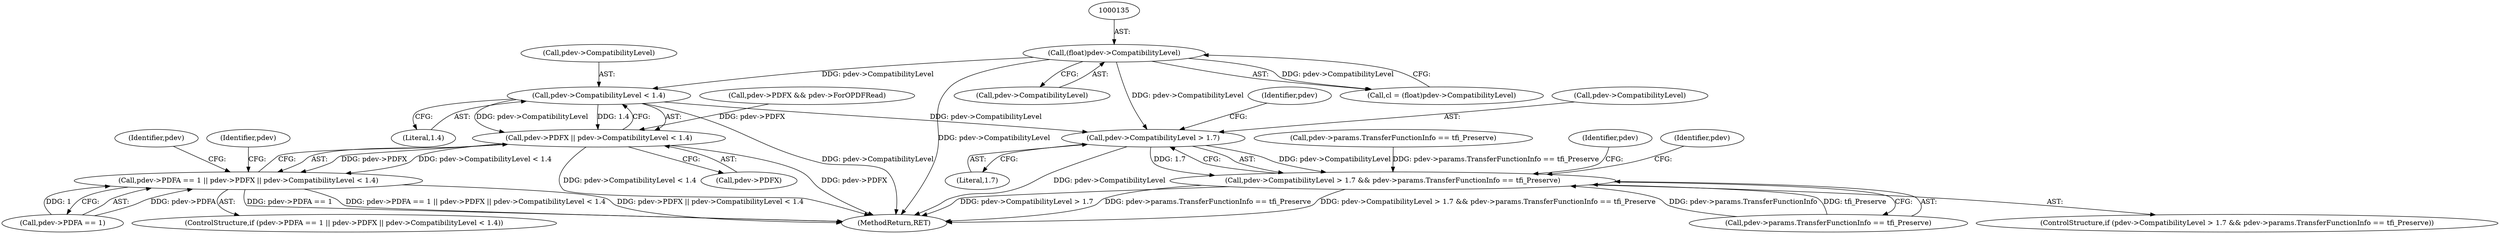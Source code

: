 digraph "0_ghostscript_c3476dde7743761a4e1d39a631716199b696b880@pointer" {
"1000830" [label="(Call,pdev->CompatibilityLevel < 1.4)"];
"1000134" [label="(Call,(float)pdev->CompatibilityLevel)"];
"1000826" [label="(Call,pdev->PDFX || pdev->CompatibilityLevel < 1.4)"];
"1000820" [label="(Call,pdev->PDFA == 1 || pdev->PDFX || pdev->CompatibilityLevel < 1.4)"];
"1000969" [label="(Call,pdev->CompatibilityLevel > 1.7)"];
"1000968" [label="(Call,pdev->CompatibilityLevel > 1.7 && pdev->params.TransferFunctionInfo == tfi_Preserve)"];
"1000134" [label="(Call,(float)pdev->CompatibilityLevel)"];
"1000136" [label="(Call,pdev->CompatibilityLevel)"];
"1000977" [label="(Identifier,pdev)"];
"1000848" [label="(Identifier,pdev)"];
"1000968" [label="(Call,pdev->CompatibilityLevel > 1.7 && pdev->params.TransferFunctionInfo == tfi_Preserve)"];
"1000132" [label="(Call,cl = (float)pdev->CompatibilityLevel)"];
"1001551" [label="(MethodReturn,RET)"];
"1000519" [label="(Call,pdev->params.TransferFunctionInfo == tfi_Preserve)"];
"1000821" [label="(Call,pdev->PDFA == 1)"];
"1000834" [label="(Literal,1.4)"];
"1000830" [label="(Call,pdev->CompatibilityLevel < 1.4)"];
"1000831" [label="(Call,pdev->CompatibilityLevel)"];
"1000969" [label="(Call,pdev->CompatibilityLevel > 1.7)"];
"1000985" [label="(Identifier,pdev)"];
"1000974" [label="(Call,pdev->params.TransferFunctionInfo == tfi_Preserve)"];
"1000819" [label="(ControlStructure,if (pdev->PDFA == 1 || pdev->PDFX || pdev->CompatibilityLevel < 1.4))"];
"1000967" [label="(ControlStructure,if (pdev->CompatibilityLevel > 1.7 && pdev->params.TransferFunctionInfo == tfi_Preserve))"];
"1000820" [label="(Call,pdev->PDFA == 1 || pdev->PDFX || pdev->CompatibilityLevel < 1.4)"];
"1000973" [label="(Literal,1.7)"];
"1000782" [label="(Call,pdev->PDFX && pdev->ForOPDFRead)"];
"1000970" [label="(Call,pdev->CompatibilityLevel)"];
"1000997" [label="(Identifier,pdev)"];
"1000827" [label="(Call,pdev->PDFX)"];
"1000838" [label="(Identifier,pdev)"];
"1000826" [label="(Call,pdev->PDFX || pdev->CompatibilityLevel < 1.4)"];
"1000830" -> "1000826"  [label="AST: "];
"1000830" -> "1000834"  [label="CFG: "];
"1000831" -> "1000830"  [label="AST: "];
"1000834" -> "1000830"  [label="AST: "];
"1000826" -> "1000830"  [label="CFG: "];
"1000830" -> "1001551"  [label="DDG: pdev->CompatibilityLevel"];
"1000830" -> "1000826"  [label="DDG: pdev->CompatibilityLevel"];
"1000830" -> "1000826"  [label="DDG: 1.4"];
"1000134" -> "1000830"  [label="DDG: pdev->CompatibilityLevel"];
"1000830" -> "1000969"  [label="DDG: pdev->CompatibilityLevel"];
"1000134" -> "1000132"  [label="AST: "];
"1000134" -> "1000136"  [label="CFG: "];
"1000135" -> "1000134"  [label="AST: "];
"1000136" -> "1000134"  [label="AST: "];
"1000132" -> "1000134"  [label="CFG: "];
"1000134" -> "1001551"  [label="DDG: pdev->CompatibilityLevel"];
"1000134" -> "1000132"  [label="DDG: pdev->CompatibilityLevel"];
"1000134" -> "1000969"  [label="DDG: pdev->CompatibilityLevel"];
"1000826" -> "1000820"  [label="AST: "];
"1000826" -> "1000827"  [label="CFG: "];
"1000827" -> "1000826"  [label="AST: "];
"1000820" -> "1000826"  [label="CFG: "];
"1000826" -> "1001551"  [label="DDG: pdev->PDFX"];
"1000826" -> "1001551"  [label="DDG: pdev->CompatibilityLevel < 1.4"];
"1000826" -> "1000820"  [label="DDG: pdev->PDFX"];
"1000826" -> "1000820"  [label="DDG: pdev->CompatibilityLevel < 1.4"];
"1000782" -> "1000826"  [label="DDG: pdev->PDFX"];
"1000820" -> "1000819"  [label="AST: "];
"1000820" -> "1000821"  [label="CFG: "];
"1000821" -> "1000820"  [label="AST: "];
"1000838" -> "1000820"  [label="CFG: "];
"1000848" -> "1000820"  [label="CFG: "];
"1000820" -> "1001551"  [label="DDG: pdev->PDFA == 1 || pdev->PDFX || pdev->CompatibilityLevel < 1.4"];
"1000820" -> "1001551"  [label="DDG: pdev->PDFX || pdev->CompatibilityLevel < 1.4"];
"1000820" -> "1001551"  [label="DDG: pdev->PDFA == 1"];
"1000821" -> "1000820"  [label="DDG: pdev->PDFA"];
"1000821" -> "1000820"  [label="DDG: 1"];
"1000969" -> "1000968"  [label="AST: "];
"1000969" -> "1000973"  [label="CFG: "];
"1000970" -> "1000969"  [label="AST: "];
"1000973" -> "1000969"  [label="AST: "];
"1000977" -> "1000969"  [label="CFG: "];
"1000968" -> "1000969"  [label="CFG: "];
"1000969" -> "1001551"  [label="DDG: pdev->CompatibilityLevel"];
"1000969" -> "1000968"  [label="DDG: pdev->CompatibilityLevel"];
"1000969" -> "1000968"  [label="DDG: 1.7"];
"1000968" -> "1000967"  [label="AST: "];
"1000968" -> "1000974"  [label="CFG: "];
"1000974" -> "1000968"  [label="AST: "];
"1000985" -> "1000968"  [label="CFG: "];
"1000997" -> "1000968"  [label="CFG: "];
"1000968" -> "1001551"  [label="DDG: pdev->CompatibilityLevel > 1.7"];
"1000968" -> "1001551"  [label="DDG: pdev->params.TransferFunctionInfo == tfi_Preserve"];
"1000968" -> "1001551"  [label="DDG: pdev->CompatibilityLevel > 1.7 && pdev->params.TransferFunctionInfo == tfi_Preserve"];
"1000974" -> "1000968"  [label="DDG: pdev->params.TransferFunctionInfo"];
"1000974" -> "1000968"  [label="DDG: tfi_Preserve"];
"1000519" -> "1000968"  [label="DDG: pdev->params.TransferFunctionInfo == tfi_Preserve"];
}
